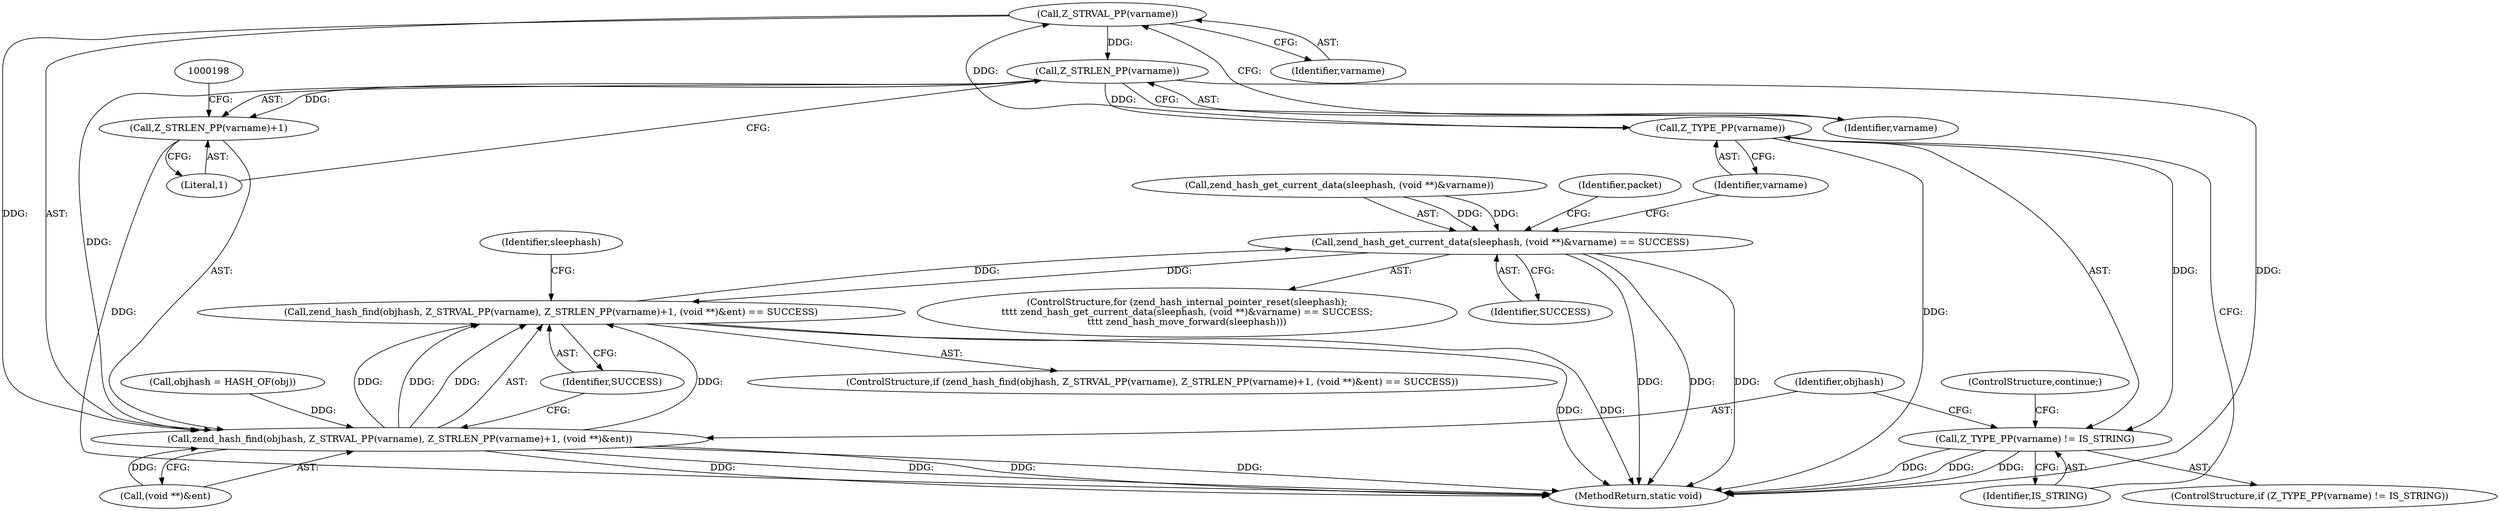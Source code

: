 digraph "0_php-src_6045de69c7dedcba3eadf7c4bba424b19c81d00d_1@pointer" {
"1000191" [label="(Call,Z_STRVAL_PP(varname))"];
"1000182" [label="(Call,Z_TYPE_PP(varname))"];
"1000194" [label="(Call,Z_STRLEN_PP(varname))"];
"1000191" [label="(Call,Z_STRVAL_PP(varname))"];
"1000189" [label="(Call,zend_hash_find(objhash, Z_STRVAL_PP(varname), Z_STRLEN_PP(varname)+1, (void **)&ent))"];
"1000188" [label="(Call,zend_hash_find(objhash, Z_STRVAL_PP(varname), Z_STRLEN_PP(varname)+1, (void **)&ent) == SUCCESS)"];
"1000169" [label="(Call,zend_hash_get_current_data(sleephash, (void **)&varname) == SUCCESS)"];
"1000181" [label="(Call,Z_TYPE_PP(varname) != IS_STRING)"];
"1000193" [label="(Call,Z_STRLEN_PP(varname)+1)"];
"1000204" [label="(Identifier,packet)"];
"1000197" [label="(Call,(void **)&ent)"];
"1000170" [label="(Call,zend_hash_get_current_data(sleephash, (void **)&varname))"];
"1000191" [label="(Call,Z_STRVAL_PP(varname))"];
"1000183" [label="(Identifier,varname)"];
"1000195" [label="(Identifier,varname)"];
"1000180" [label="(ControlStructure,if (Z_TYPE_PP(varname) != IS_STRING))"];
"1000201" [label="(Identifier,SUCCESS)"];
"1000193" [label="(Call,Z_STRLEN_PP(varname)+1)"];
"1000182" [label="(Call,Z_TYPE_PP(varname))"];
"1000194" [label="(Call,Z_STRLEN_PP(varname))"];
"1000176" [label="(Identifier,SUCCESS)"];
"1000189" [label="(Call,zend_hash_find(objhash, Z_STRVAL_PP(varname), Z_STRLEN_PP(varname)+1, (void **)&ent))"];
"1000190" [label="(Identifier,objhash)"];
"1000181" [label="(Call,Z_TYPE_PP(varname) != IS_STRING)"];
"1000188" [label="(Call,zend_hash_find(objhash, Z_STRVAL_PP(varname), Z_STRLEN_PP(varname)+1, (void **)&ent) == SUCCESS)"];
"1000187" [label="(ControlStructure,if (zend_hash_find(objhash, Z_STRVAL_PP(varname), Z_STRLEN_PP(varname)+1, (void **)&ent) == SUCCESS))"];
"1000192" [label="(Identifier,varname)"];
"1000162" [label="(Call,objhash = HASH_OF(obj))"];
"1000184" [label="(Identifier,IS_STRING)"];
"1000178" [label="(Identifier,sleephash)"];
"1000169" [label="(Call,zend_hash_get_current_data(sleephash, (void **)&varname) == SUCCESS)"];
"1000206" [label="(MethodReturn,static void)"];
"1000186" [label="(ControlStructure,continue;)"];
"1000166" [label="(ControlStructure,for (zend_hash_internal_pointer_reset(sleephash);\n\t\t\t\t zend_hash_get_current_data(sleephash, (void **)&varname) == SUCCESS;\n\t\t\t\t zend_hash_move_forward(sleephash)))"];
"1000196" [label="(Literal,1)"];
"1000191" -> "1000189"  [label="AST: "];
"1000191" -> "1000192"  [label="CFG: "];
"1000192" -> "1000191"  [label="AST: "];
"1000195" -> "1000191"  [label="CFG: "];
"1000191" -> "1000189"  [label="DDG: "];
"1000182" -> "1000191"  [label="DDG: "];
"1000191" -> "1000194"  [label="DDG: "];
"1000182" -> "1000181"  [label="AST: "];
"1000182" -> "1000183"  [label="CFG: "];
"1000183" -> "1000182"  [label="AST: "];
"1000184" -> "1000182"  [label="CFG: "];
"1000182" -> "1000206"  [label="DDG: "];
"1000182" -> "1000181"  [label="DDG: "];
"1000194" -> "1000182"  [label="DDG: "];
"1000194" -> "1000193"  [label="AST: "];
"1000194" -> "1000195"  [label="CFG: "];
"1000195" -> "1000194"  [label="AST: "];
"1000196" -> "1000194"  [label="CFG: "];
"1000194" -> "1000206"  [label="DDG: "];
"1000194" -> "1000189"  [label="DDG: "];
"1000194" -> "1000193"  [label="DDG: "];
"1000189" -> "1000188"  [label="AST: "];
"1000189" -> "1000197"  [label="CFG: "];
"1000190" -> "1000189"  [label="AST: "];
"1000193" -> "1000189"  [label="AST: "];
"1000197" -> "1000189"  [label="AST: "];
"1000201" -> "1000189"  [label="CFG: "];
"1000189" -> "1000206"  [label="DDG: "];
"1000189" -> "1000206"  [label="DDG: "];
"1000189" -> "1000206"  [label="DDG: "];
"1000189" -> "1000206"  [label="DDG: "];
"1000189" -> "1000188"  [label="DDG: "];
"1000189" -> "1000188"  [label="DDG: "];
"1000189" -> "1000188"  [label="DDG: "];
"1000189" -> "1000188"  [label="DDG: "];
"1000162" -> "1000189"  [label="DDG: "];
"1000197" -> "1000189"  [label="DDG: "];
"1000188" -> "1000187"  [label="AST: "];
"1000188" -> "1000201"  [label="CFG: "];
"1000201" -> "1000188"  [label="AST: "];
"1000178" -> "1000188"  [label="CFG: "];
"1000188" -> "1000206"  [label="DDG: "];
"1000188" -> "1000206"  [label="DDG: "];
"1000188" -> "1000169"  [label="DDG: "];
"1000169" -> "1000188"  [label="DDG: "];
"1000169" -> "1000166"  [label="AST: "];
"1000169" -> "1000176"  [label="CFG: "];
"1000170" -> "1000169"  [label="AST: "];
"1000176" -> "1000169"  [label="AST: "];
"1000183" -> "1000169"  [label="CFG: "];
"1000204" -> "1000169"  [label="CFG: "];
"1000169" -> "1000206"  [label="DDG: "];
"1000169" -> "1000206"  [label="DDG: "];
"1000169" -> "1000206"  [label="DDG: "];
"1000170" -> "1000169"  [label="DDG: "];
"1000170" -> "1000169"  [label="DDG: "];
"1000181" -> "1000180"  [label="AST: "];
"1000181" -> "1000184"  [label="CFG: "];
"1000184" -> "1000181"  [label="AST: "];
"1000186" -> "1000181"  [label="CFG: "];
"1000190" -> "1000181"  [label="CFG: "];
"1000181" -> "1000206"  [label="DDG: "];
"1000181" -> "1000206"  [label="DDG: "];
"1000181" -> "1000206"  [label="DDG: "];
"1000193" -> "1000196"  [label="CFG: "];
"1000196" -> "1000193"  [label="AST: "];
"1000198" -> "1000193"  [label="CFG: "];
"1000193" -> "1000206"  [label="DDG: "];
}
